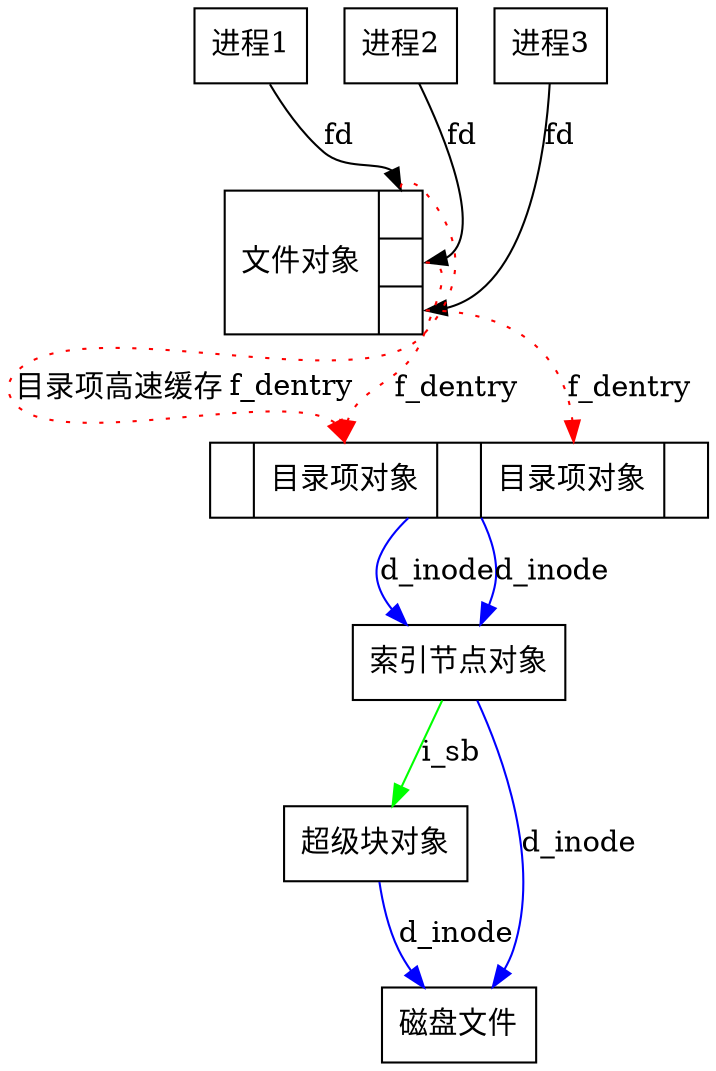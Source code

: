 digraph G{
	node[shape = record];
	
	进程1[shape="box"];
	进程2[shape="box"];
	进程3[shape="box"];
	文件对象[label="<f4>文件对象|{<f0>|<f1>|<f2>}"];
	目录项对象[label="<f0> | <f1> 目录项对象 | <f2> | <f3> 目录项对象 | <f4> "];
	索引节点对象[shape="box"];
	超级块对象[shape="box"];
	磁盘文件[shape="box"];
	
	进程1->文件对象:f0[label="fd"];
	进程2->文件对象:f1[label="fd"];
	进程3->文件对象:f2[label="fd"];
	edge[color = red];
	文件对象:f0->目录项对象:f1[label="目录项高速缓存 f_dentry",style=dotted];
	文件对象:f1->目录项对象:f1[style=dotted,label="f_dentry"];
	文件对象:f2->目录项对象:f3[style=dotted,label="f_dentry"];
	edge[color = blue];
	目录项对象->索引节点对象[label="d_inode"];
	目录项对象->索引节点对象[label="d_inode"];
	edge[color = green];
	索引节点对象->超级块对象[label="i_sb"];
	edge[color = blue];
	索引节点对象->磁盘文件[label="d_inode"];
	超级块对象->磁盘文件[label="d_inode"];
	edge[color=black];
}